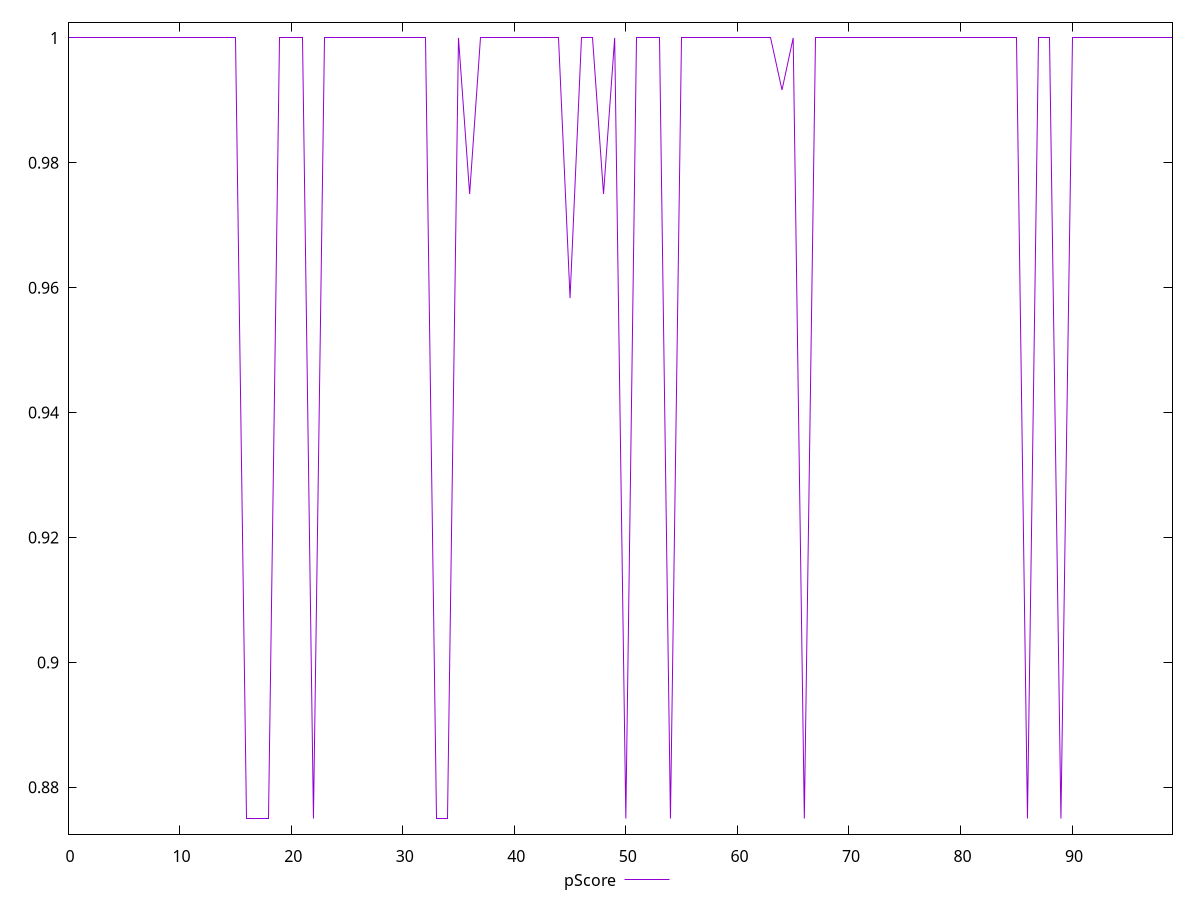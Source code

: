reset

$pScore <<EOF
0 1
1 1
2 1
3 1
4 1
5 1
6 1
7 1
8 1
9 1
10 1
11 1
12 1
13 1
14 1
15 1
16 0.875
17 0.875
18 0.875
19 1
20 1
21 1
22 0.875
23 1
24 1
25 1
26 1
27 1
28 1
29 1
30 1
31 1
32 1
33 0.875
34 0.875
35 1
36 0.975
37 1
38 1
39 1
40 1
41 1
42 1
43 1
44 1
45 0.9583333333333334
46 1
47 1
48 0.975
49 1
50 0.875
51 1
52 1
53 1
54 0.875
55 1
56 1
57 1
58 1
59 1
60 1
61 1
62 1
63 1
64 0.9916666666666667
65 1
66 0.875
67 1
68 1
69 1
70 1
71 1
72 1
73 1
74 1
75 1
76 1
77 1
78 1
79 1
80 1
81 1
82 1
83 1
84 1
85 1
86 0.875
87 1
88 1
89 0.875
90 1
91 1
92 1
93 1
94 1
95 1
96 1
97 1
98 1
99 1
EOF

set key outside below
set xrange [0:99]
set yrange [0.8725:1.0025]
set trange [0.8725:1.0025]
set terminal svg size 640, 500 enhanced background rgb 'white'
set output "report_00019_2021-02-10T18-14-37.922Z//unminified-javascript/samples/pages+cached/pScore/values.svg"

plot $pScore title "pScore" with line

reset

